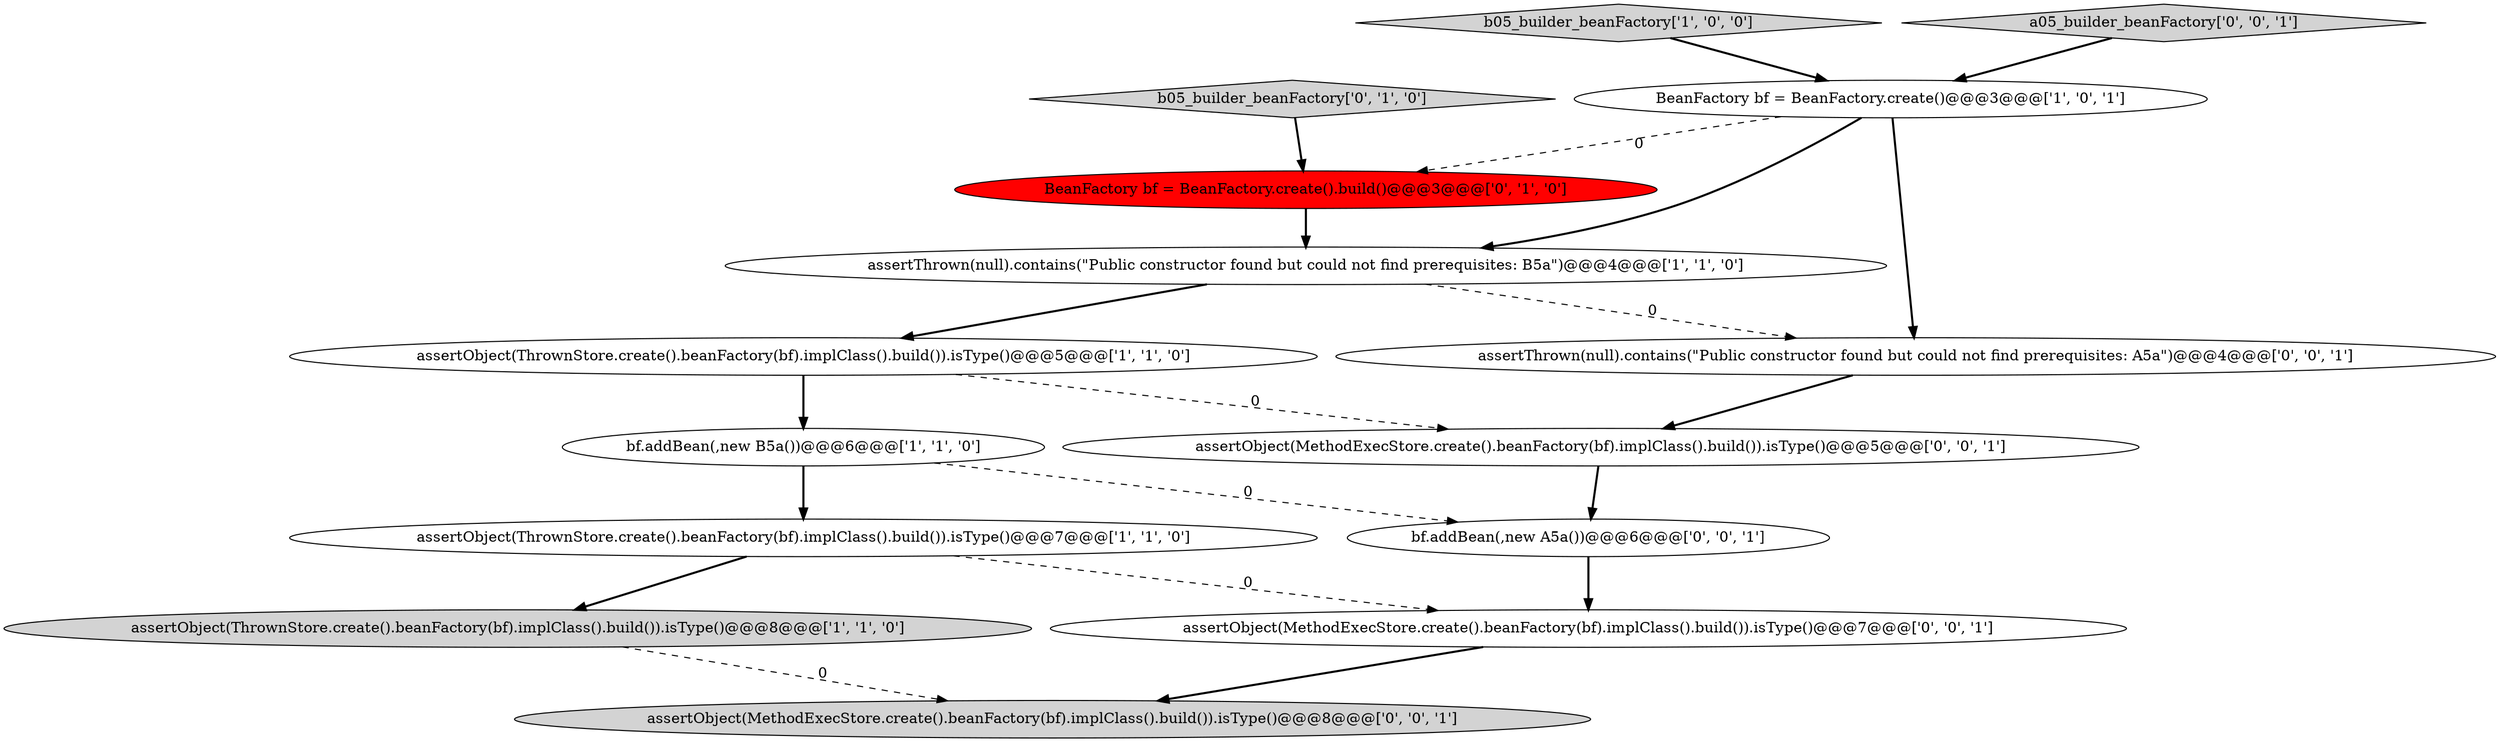 digraph {
4 [style = filled, label = "assertObject(ThrownStore.create().beanFactory(bf).implClass().build()).isType()@@@8@@@['1', '1', '0']", fillcolor = lightgray, shape = ellipse image = "AAA0AAABBB1BBB"];
5 [style = filled, label = "BeanFactory bf = BeanFactory.create()@@@3@@@['1', '0', '1']", fillcolor = white, shape = ellipse image = "AAA0AAABBB1BBB"];
10 [style = filled, label = "assertObject(MethodExecStore.create().beanFactory(bf).implClass().build()).isType()@@@5@@@['0', '0', '1']", fillcolor = white, shape = ellipse image = "AAA0AAABBB3BBB"];
2 [style = filled, label = "assertThrown(null).contains(\"Public constructor found but could not find prerequisites: B5a\")@@@4@@@['1', '1', '0']", fillcolor = white, shape = ellipse image = "AAA0AAABBB1BBB"];
8 [style = filled, label = "BeanFactory bf = BeanFactory.create().build()@@@3@@@['0', '1', '0']", fillcolor = red, shape = ellipse image = "AAA1AAABBB2BBB"];
12 [style = filled, label = "assertObject(MethodExecStore.create().beanFactory(bf).implClass().build()).isType()@@@8@@@['0', '0', '1']", fillcolor = lightgray, shape = ellipse image = "AAA0AAABBB3BBB"];
13 [style = filled, label = "bf.addBean(,new A5a())@@@6@@@['0', '0', '1']", fillcolor = white, shape = ellipse image = "AAA0AAABBB3BBB"];
11 [style = filled, label = "assertObject(MethodExecStore.create().beanFactory(bf).implClass().build()).isType()@@@7@@@['0', '0', '1']", fillcolor = white, shape = ellipse image = "AAA0AAABBB3BBB"];
1 [style = filled, label = "bf.addBean(,new B5a())@@@6@@@['1', '1', '0']", fillcolor = white, shape = ellipse image = "AAA0AAABBB1BBB"];
0 [style = filled, label = "b05_builder_beanFactory['1', '0', '0']", fillcolor = lightgray, shape = diamond image = "AAA0AAABBB1BBB"];
9 [style = filled, label = "assertThrown(null).contains(\"Public constructor found but could not find prerequisites: A5a\")@@@4@@@['0', '0', '1']", fillcolor = white, shape = ellipse image = "AAA0AAABBB3BBB"];
3 [style = filled, label = "assertObject(ThrownStore.create().beanFactory(bf).implClass().build()).isType()@@@5@@@['1', '1', '0']", fillcolor = white, shape = ellipse image = "AAA0AAABBB1BBB"];
14 [style = filled, label = "a05_builder_beanFactory['0', '0', '1']", fillcolor = lightgray, shape = diamond image = "AAA0AAABBB3BBB"];
7 [style = filled, label = "b05_builder_beanFactory['0', '1', '0']", fillcolor = lightgray, shape = diamond image = "AAA0AAABBB2BBB"];
6 [style = filled, label = "assertObject(ThrownStore.create().beanFactory(bf).implClass().build()).isType()@@@7@@@['1', '1', '0']", fillcolor = white, shape = ellipse image = "AAA0AAABBB1BBB"];
5->8 [style = dashed, label="0"];
6->11 [style = dashed, label="0"];
6->4 [style = bold, label=""];
5->2 [style = bold, label=""];
11->12 [style = bold, label=""];
1->6 [style = bold, label=""];
3->10 [style = dashed, label="0"];
9->10 [style = bold, label=""];
3->1 [style = bold, label=""];
8->2 [style = bold, label=""];
7->8 [style = bold, label=""];
5->9 [style = bold, label=""];
10->13 [style = bold, label=""];
13->11 [style = bold, label=""];
2->9 [style = dashed, label="0"];
2->3 [style = bold, label=""];
4->12 [style = dashed, label="0"];
0->5 [style = bold, label=""];
14->5 [style = bold, label=""];
1->13 [style = dashed, label="0"];
}
